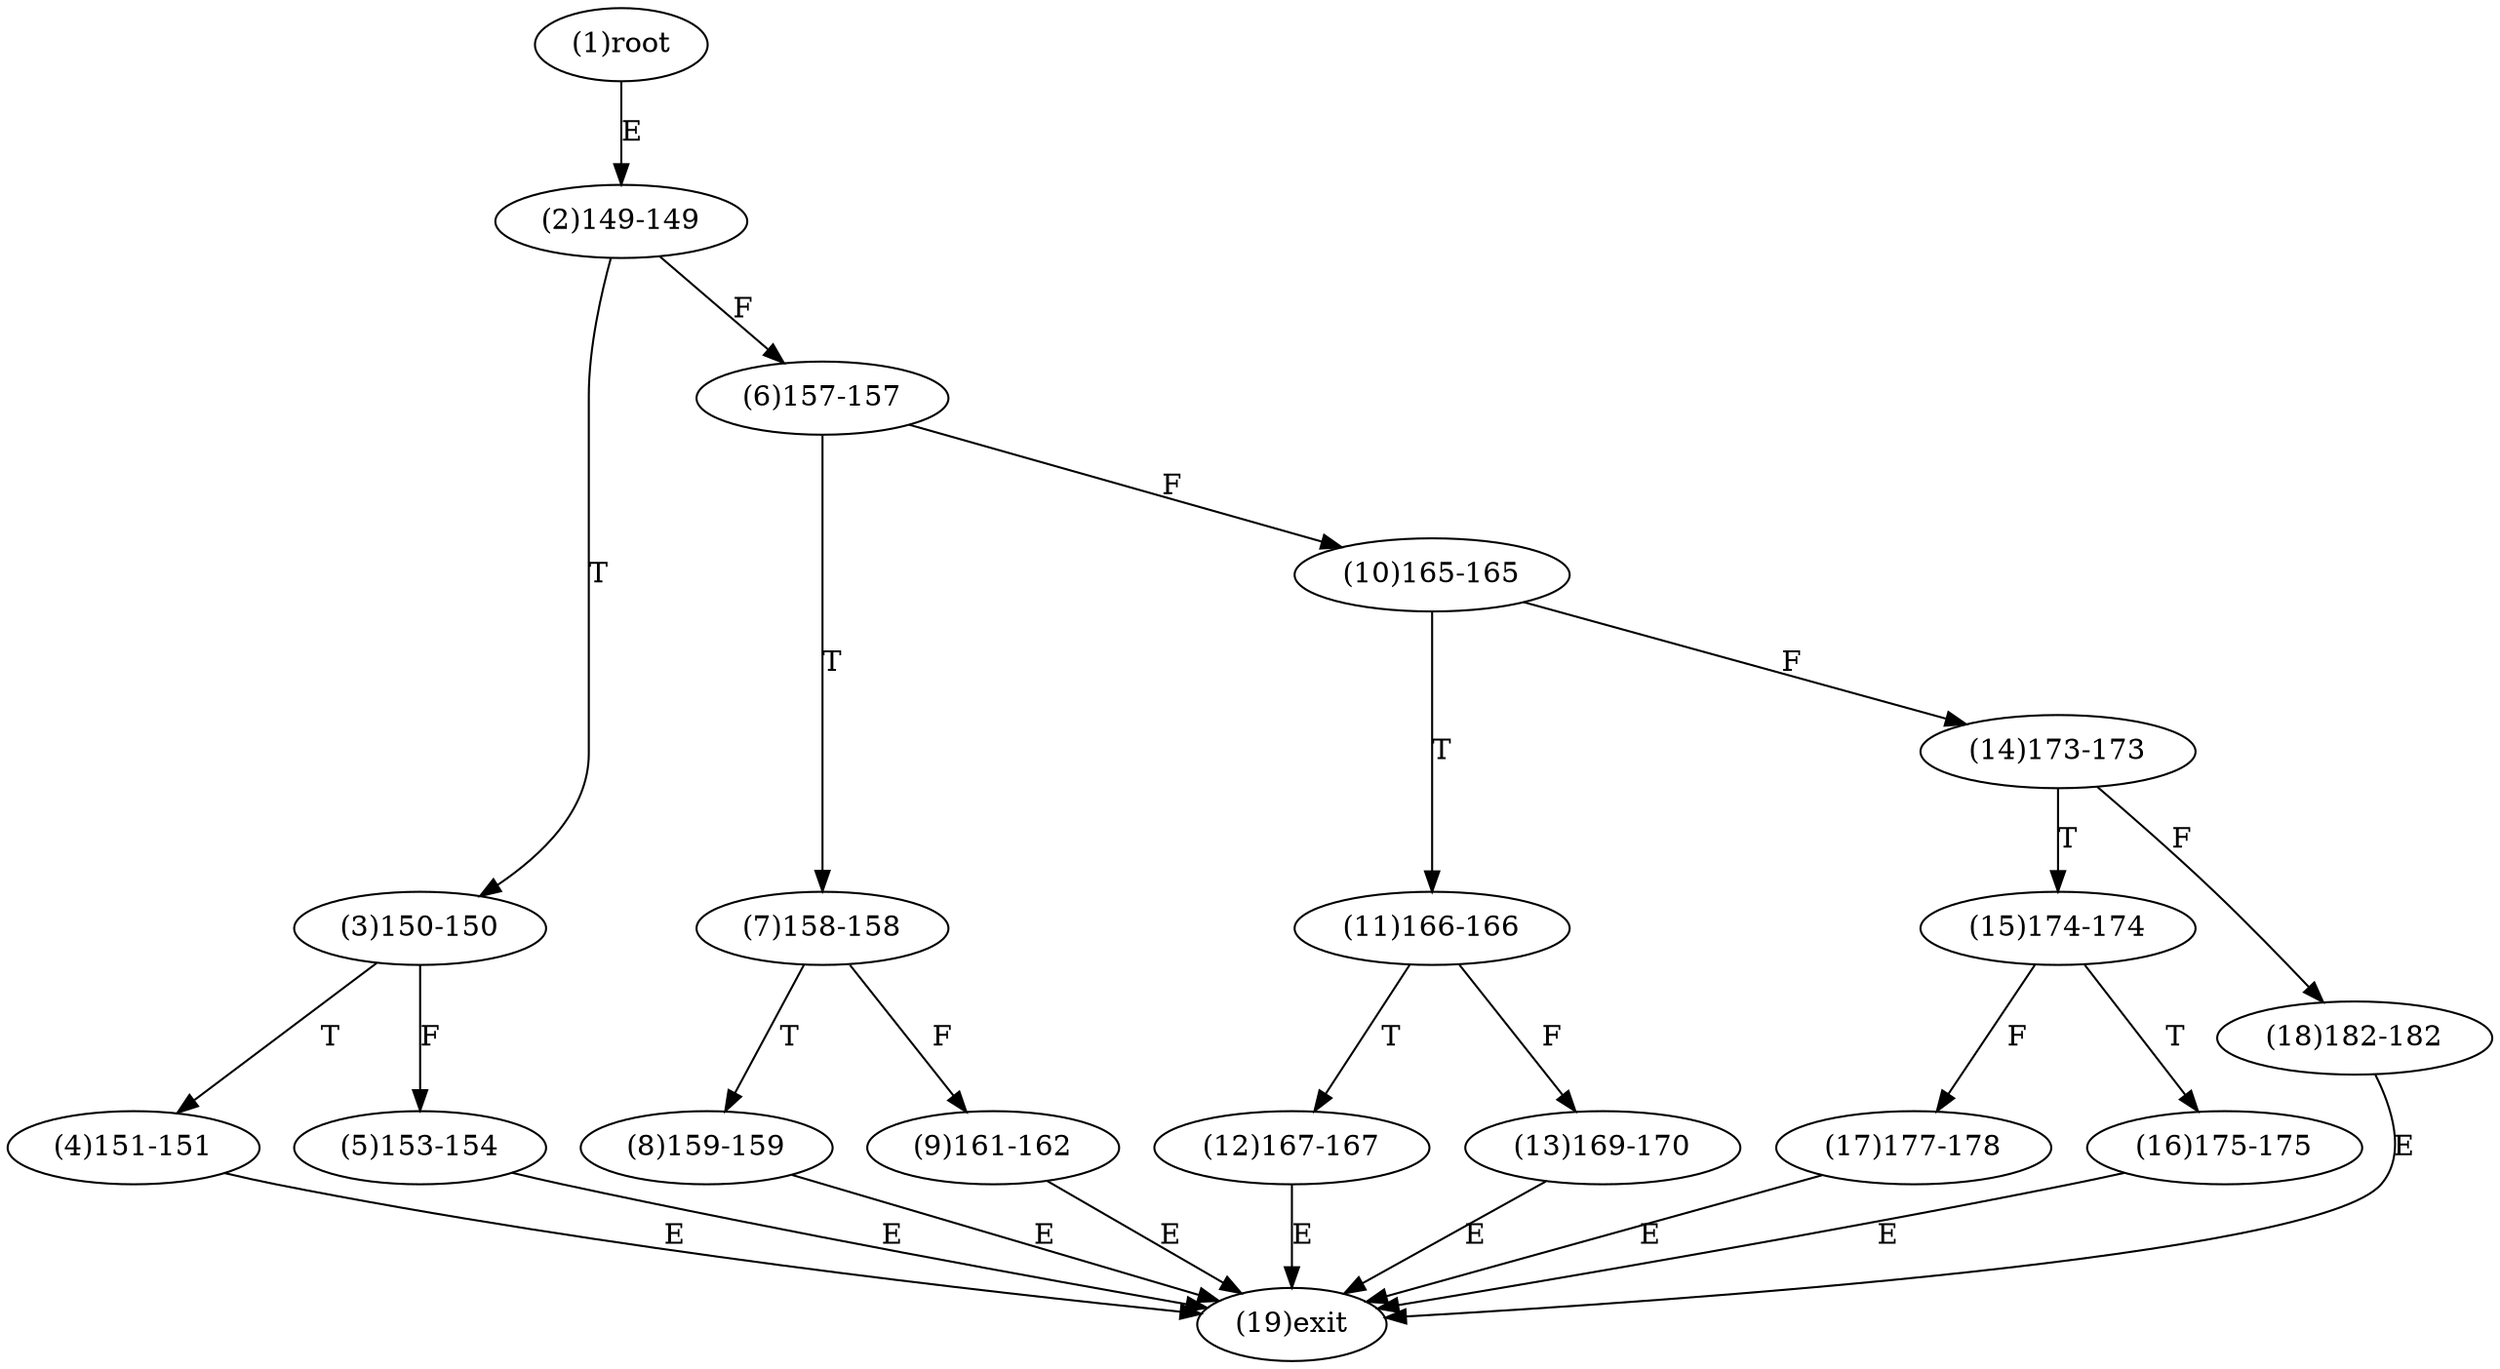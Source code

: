 digraph "" { 
1[ label="(1)root"];
2[ label="(2)149-149"];
3[ label="(3)150-150"];
4[ label="(4)151-151"];
5[ label="(5)153-154"];
6[ label="(6)157-157"];
7[ label="(7)158-158"];
8[ label="(8)159-159"];
9[ label="(9)161-162"];
10[ label="(10)165-165"];
11[ label="(11)166-166"];
12[ label="(12)167-167"];
13[ label="(13)169-170"];
14[ label="(14)173-173"];
15[ label="(15)174-174"];
17[ label="(17)177-178"];
16[ label="(16)175-175"];
19[ label="(19)exit"];
18[ label="(18)182-182"];
1->2[ label="E"];
2->6[ label="F"];
2->3[ label="T"];
3->5[ label="F"];
3->4[ label="T"];
4->19[ label="E"];
5->19[ label="E"];
6->10[ label="F"];
6->7[ label="T"];
7->9[ label="F"];
7->8[ label="T"];
8->19[ label="E"];
9->19[ label="E"];
10->14[ label="F"];
10->11[ label="T"];
11->13[ label="F"];
11->12[ label="T"];
12->19[ label="E"];
13->19[ label="E"];
14->18[ label="F"];
14->15[ label="T"];
15->17[ label="F"];
15->16[ label="T"];
16->19[ label="E"];
17->19[ label="E"];
18->19[ label="E"];
}
